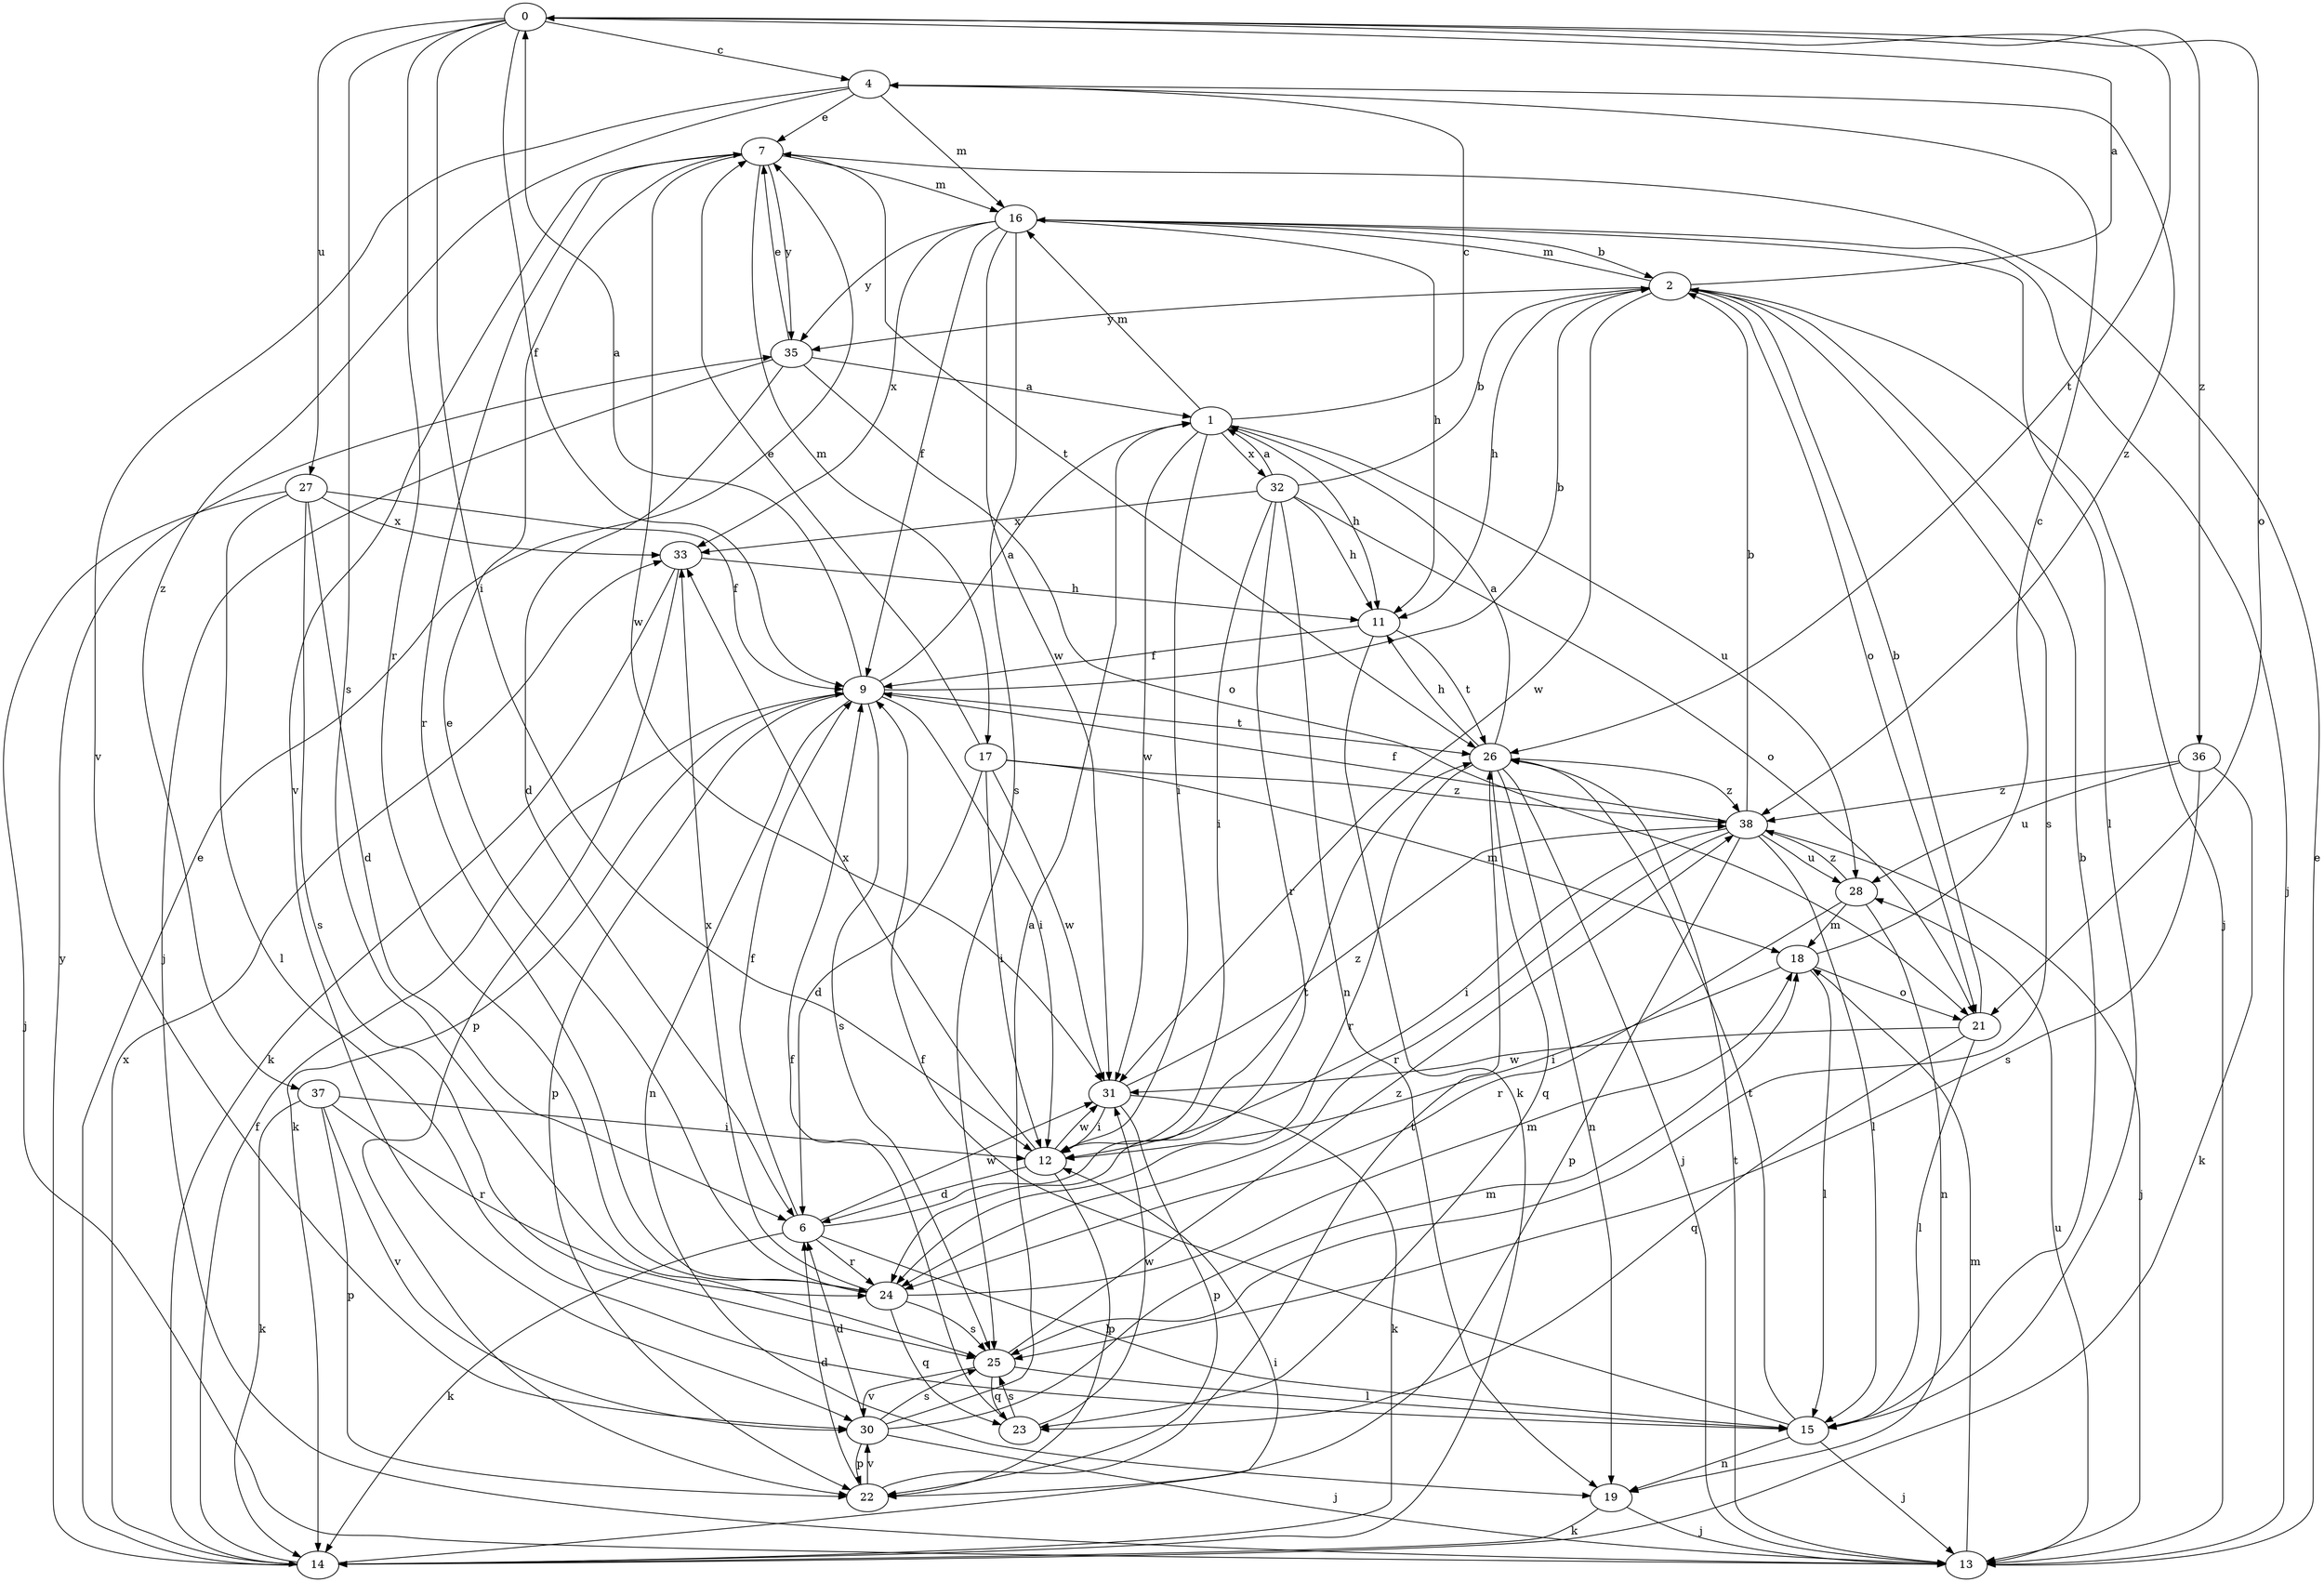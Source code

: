 strict digraph  {
0;
1;
2;
4;
6;
7;
9;
11;
12;
13;
14;
15;
16;
17;
18;
19;
21;
22;
23;
24;
25;
26;
27;
28;
30;
31;
32;
33;
35;
36;
37;
38;
0 -> 4  [label=c];
0 -> 9  [label=f];
0 -> 12  [label=i];
0 -> 21  [label=o];
0 -> 24  [label=r];
0 -> 25  [label=s];
0 -> 26  [label=t];
0 -> 27  [label=u];
0 -> 36  [label=z];
1 -> 4  [label=c];
1 -> 11  [label=h];
1 -> 12  [label=i];
1 -> 16  [label=m];
1 -> 28  [label=u];
1 -> 31  [label=w];
1 -> 32  [label=x];
2 -> 0  [label=a];
2 -> 11  [label=h];
2 -> 13  [label=j];
2 -> 16  [label=m];
2 -> 21  [label=o];
2 -> 25  [label=s];
2 -> 31  [label=w];
2 -> 35  [label=y];
4 -> 7  [label=e];
4 -> 16  [label=m];
4 -> 30  [label=v];
4 -> 37  [label=z];
4 -> 38  [label=z];
6 -> 9  [label=f];
6 -> 14  [label=k];
6 -> 15  [label=l];
6 -> 24  [label=r];
6 -> 26  [label=t];
6 -> 31  [label=w];
7 -> 16  [label=m];
7 -> 17  [label=m];
7 -> 24  [label=r];
7 -> 26  [label=t];
7 -> 30  [label=v];
7 -> 31  [label=w];
7 -> 35  [label=y];
9 -> 0  [label=a];
9 -> 1  [label=a];
9 -> 2  [label=b];
9 -> 12  [label=i];
9 -> 14  [label=k];
9 -> 19  [label=n];
9 -> 22  [label=p];
9 -> 25  [label=s];
9 -> 26  [label=t];
11 -> 9  [label=f];
11 -> 14  [label=k];
11 -> 26  [label=t];
12 -> 6  [label=d];
12 -> 22  [label=p];
12 -> 31  [label=w];
12 -> 33  [label=x];
13 -> 7  [label=e];
13 -> 18  [label=m];
13 -> 26  [label=t];
13 -> 28  [label=u];
14 -> 7  [label=e];
14 -> 9  [label=f];
14 -> 12  [label=i];
14 -> 33  [label=x];
14 -> 35  [label=y];
15 -> 2  [label=b];
15 -> 9  [label=f];
15 -> 13  [label=j];
15 -> 19  [label=n];
15 -> 26  [label=t];
16 -> 2  [label=b];
16 -> 9  [label=f];
16 -> 11  [label=h];
16 -> 13  [label=j];
16 -> 15  [label=l];
16 -> 25  [label=s];
16 -> 31  [label=w];
16 -> 33  [label=x];
16 -> 35  [label=y];
17 -> 6  [label=d];
17 -> 7  [label=e];
17 -> 12  [label=i];
17 -> 18  [label=m];
17 -> 31  [label=w];
17 -> 38  [label=z];
18 -> 4  [label=c];
18 -> 12  [label=i];
18 -> 15  [label=l];
18 -> 21  [label=o];
19 -> 13  [label=j];
19 -> 14  [label=k];
21 -> 2  [label=b];
21 -> 15  [label=l];
21 -> 23  [label=q];
21 -> 31  [label=w];
22 -> 6  [label=d];
22 -> 26  [label=t];
22 -> 30  [label=v];
23 -> 9  [label=f];
23 -> 25  [label=s];
23 -> 31  [label=w];
24 -> 7  [label=e];
24 -> 18  [label=m];
24 -> 23  [label=q];
24 -> 25  [label=s];
24 -> 33  [label=x];
25 -> 15  [label=l];
25 -> 23  [label=q];
25 -> 30  [label=v];
25 -> 38  [label=z];
26 -> 1  [label=a];
26 -> 11  [label=h];
26 -> 13  [label=j];
26 -> 19  [label=n];
26 -> 23  [label=q];
26 -> 24  [label=r];
26 -> 38  [label=z];
27 -> 6  [label=d];
27 -> 9  [label=f];
27 -> 13  [label=j];
27 -> 15  [label=l];
27 -> 25  [label=s];
27 -> 33  [label=x];
28 -> 18  [label=m];
28 -> 19  [label=n];
28 -> 24  [label=r];
28 -> 38  [label=z];
30 -> 1  [label=a];
30 -> 6  [label=d];
30 -> 13  [label=j];
30 -> 18  [label=m];
30 -> 22  [label=p];
30 -> 25  [label=s];
31 -> 12  [label=i];
31 -> 14  [label=k];
31 -> 22  [label=p];
31 -> 38  [label=z];
32 -> 1  [label=a];
32 -> 2  [label=b];
32 -> 11  [label=h];
32 -> 12  [label=i];
32 -> 19  [label=n];
32 -> 21  [label=o];
32 -> 24  [label=r];
32 -> 33  [label=x];
33 -> 11  [label=h];
33 -> 14  [label=k];
33 -> 22  [label=p];
35 -> 1  [label=a];
35 -> 6  [label=d];
35 -> 7  [label=e];
35 -> 13  [label=j];
35 -> 21  [label=o];
36 -> 14  [label=k];
36 -> 25  [label=s];
36 -> 28  [label=u];
36 -> 38  [label=z];
37 -> 12  [label=i];
37 -> 14  [label=k];
37 -> 22  [label=p];
37 -> 24  [label=r];
37 -> 30  [label=v];
38 -> 2  [label=b];
38 -> 9  [label=f];
38 -> 12  [label=i];
38 -> 13  [label=j];
38 -> 15  [label=l];
38 -> 22  [label=p];
38 -> 24  [label=r];
38 -> 28  [label=u];
}
